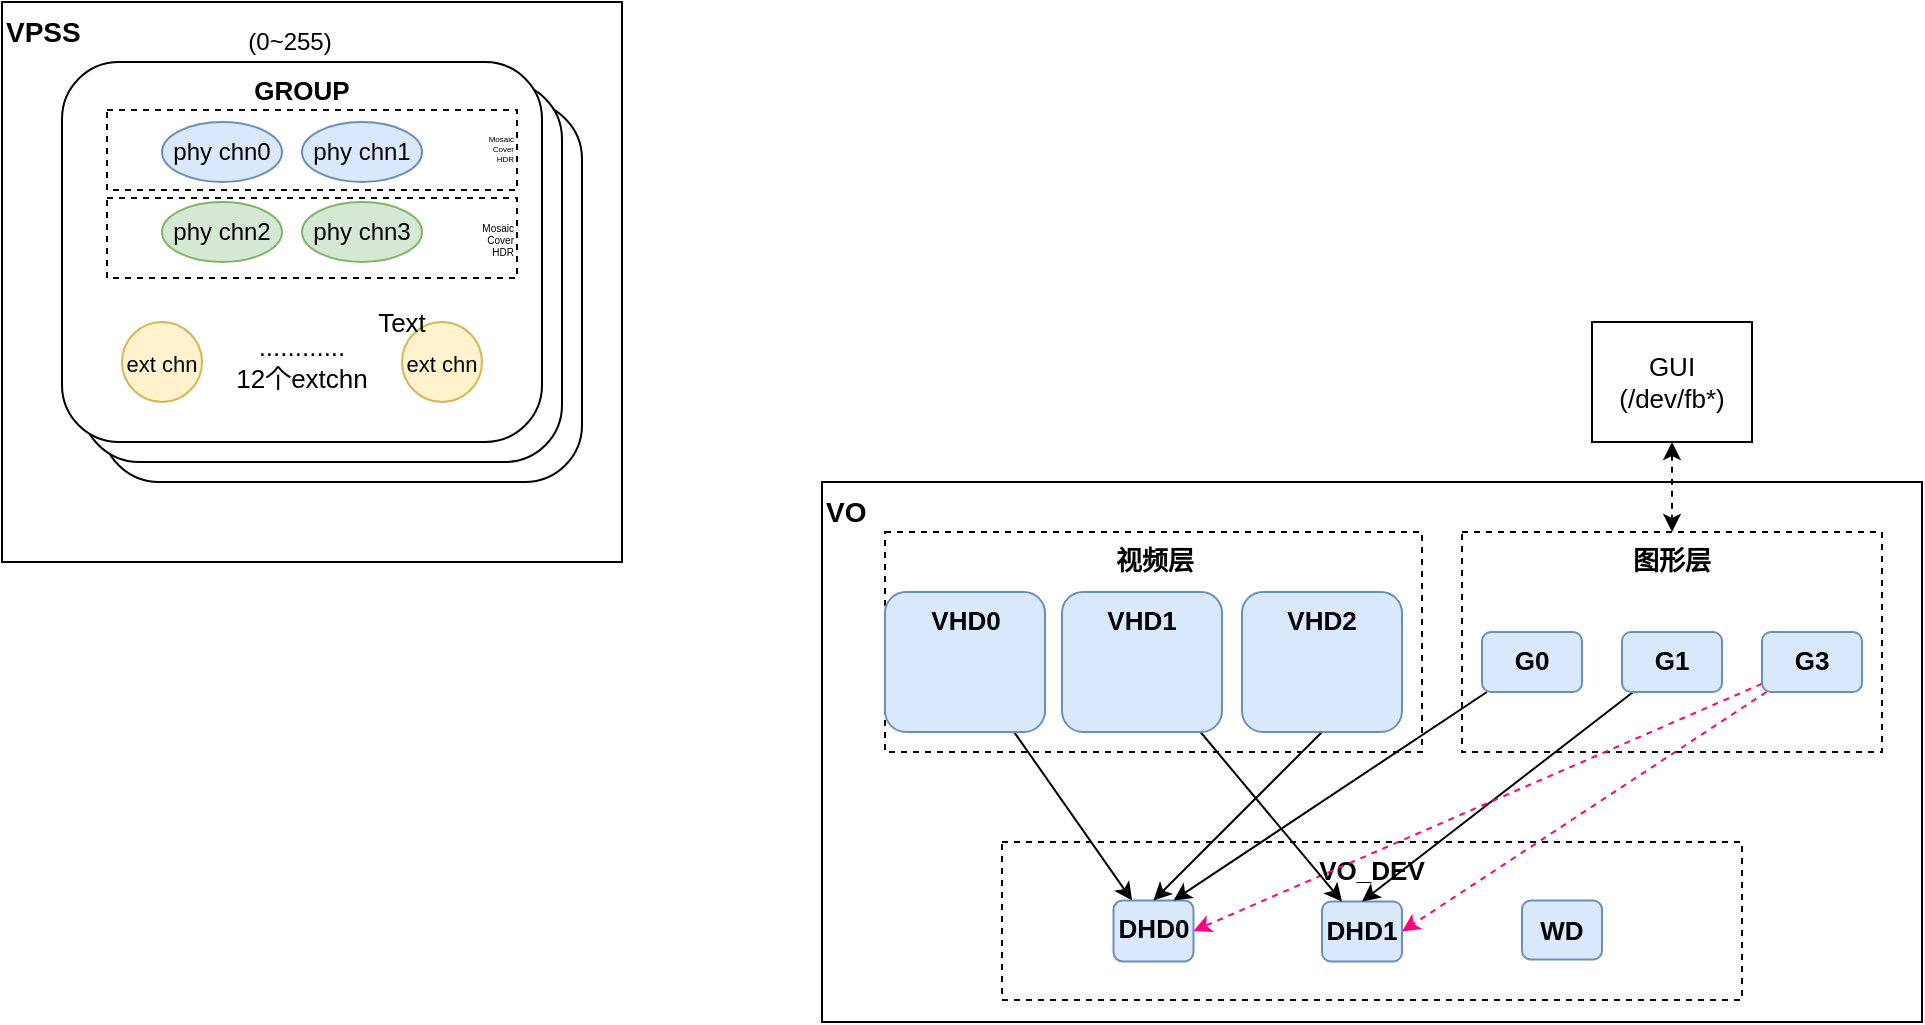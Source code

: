 <mxfile version="13.6.2" type="github">
  <diagram id="9_gmzhCpPDqssE4yvcd8" name="Page-1">
    <mxGraphModel dx="813" dy="435" grid="1" gridSize="10" guides="1" tooltips="1" connect="1" arrows="1" fold="1" page="1" pageScale="1" pageWidth="827" pageHeight="1169" math="0" shadow="0">
      <root>
        <mxCell id="0" />
        <mxCell id="1" parent="0" />
        <mxCell id="-ScfMJ13ZqfuD61gXW52-28" value="VO" style="rounded=0;whiteSpace=wrap;html=1;horizontal=1;verticalAlign=top;align=left;fontStyle=1;fontSize=14;" vertex="1" parent="1">
          <mxGeometry x="700" y="450" width="550" height="270" as="geometry" />
        </mxCell>
        <mxCell id="-ScfMJ13ZqfuD61gXW52-31" value="VO_DEV" style="text;html=1;fillColor=none;align=center;verticalAlign=top;whiteSpace=wrap;rounded=0;dashed=1;fontSize=13;strokeColor=#000000;fontStyle=1" vertex="1" parent="1">
          <mxGeometry x="790" y="630" width="370" height="79" as="geometry" />
        </mxCell>
        <mxCell id="-ScfMJ13ZqfuD61gXW52-1" value="VPSS" style="rounded=0;whiteSpace=wrap;html=1;horizontal=1;verticalAlign=top;align=left;fontStyle=1;fontSize=14;" vertex="1" parent="1">
          <mxGeometry x="290" y="210" width="310" height="280" as="geometry" />
        </mxCell>
        <mxCell id="-ScfMJ13ZqfuD61gXW52-24" value="GROUP" style="rounded=1;whiteSpace=wrap;html=1;align=center;verticalAlign=top;fontStyle=1;fontSize=13;" vertex="1" parent="1">
          <mxGeometry x="340" y="260" width="240" height="190" as="geometry" />
        </mxCell>
        <mxCell id="-ScfMJ13ZqfuD61gXW52-22" value="GROUP" style="rounded=1;whiteSpace=wrap;html=1;align=center;verticalAlign=top;fontStyle=1;fontSize=13;" vertex="1" parent="1">
          <mxGeometry x="330" y="250" width="240" height="190" as="geometry" />
        </mxCell>
        <mxCell id="-ScfMJ13ZqfuD61gXW52-4" value="GROUP" style="rounded=1;whiteSpace=wrap;html=1;align=center;verticalAlign=top;fontStyle=1;fontSize=13;" vertex="1" parent="1">
          <mxGeometry x="320" y="240" width="240" height="190" as="geometry" />
        </mxCell>
        <mxCell id="-ScfMJ13ZqfuD61gXW52-5" value="(0~255)" style="text;html=1;strokeColor=none;fillColor=none;align=center;verticalAlign=middle;whiteSpace=wrap;rounded=0;" vertex="1" parent="1">
          <mxGeometry x="414" y="220" width="40" height="20" as="geometry" />
        </mxCell>
        <mxCell id="-ScfMJ13ZqfuD61gXW52-6" value="phy chn0" style="ellipse;whiteSpace=wrap;html=1;align=center;fillColor=#dae8fc;strokeColor=#6c8ebf;" vertex="1" parent="1">
          <mxGeometry x="370" y="270" width="60" height="30" as="geometry" />
        </mxCell>
        <mxCell id="-ScfMJ13ZqfuD61gXW52-16" value="&lt;font style=&quot;font-size: 11px&quot;&gt;ext chn&lt;/font&gt;" style="ellipse;whiteSpace=wrap;html=1;aspect=fixed;fontSize=13;align=center;fillColor=#fff2cc;strokeColor=#d6b656;" vertex="1" parent="1">
          <mxGeometry x="350" y="370" width="40" height="40" as="geometry" />
        </mxCell>
        <mxCell id="-ScfMJ13ZqfuD61gXW52-17" value="phy chn2" style="ellipse;whiteSpace=wrap;html=1;align=center;fillColor=#d5e8d4;strokeColor=#82b366;" vertex="1" parent="1">
          <mxGeometry x="370" y="310" width="60" height="30" as="geometry" />
        </mxCell>
        <mxCell id="-ScfMJ13ZqfuD61gXW52-18" value="phy chn3" style="ellipse;whiteSpace=wrap;html=1;align=center;fillColor=#d5e8d4;strokeColor=#82b366;" vertex="1" parent="1">
          <mxGeometry x="440" y="310" width="60" height="30" as="geometry" />
        </mxCell>
        <mxCell id="-ScfMJ13ZqfuD61gXW52-19" value="phy chn1" style="ellipse;whiteSpace=wrap;html=1;align=center;fillColor=#dae8fc;strokeColor=#6c8ebf;" vertex="1" parent="1">
          <mxGeometry x="440" y="270" width="60" height="30" as="geometry" />
        </mxCell>
        <mxCell id="-ScfMJ13ZqfuD61gXW52-20" value="&lt;font style=&quot;font-size: 11px&quot;&gt;ext chn&lt;/font&gt;" style="ellipse;whiteSpace=wrap;html=1;aspect=fixed;fontSize=13;align=center;fillColor=#fff2cc;strokeColor=#d6b656;" vertex="1" parent="1">
          <mxGeometry x="490" y="370" width="40" height="40" as="geometry" />
        </mxCell>
        <mxCell id="-ScfMJ13ZqfuD61gXW52-21" value="............&lt;br&gt;12个extchn" style="text;html=1;strokeColor=none;fillColor=none;align=center;verticalAlign=middle;whiteSpace=wrap;rounded=0;fontSize=13;" vertex="1" parent="1">
          <mxGeometry x="397" y="380" width="86" height="20" as="geometry" />
        </mxCell>
        <mxCell id="-ScfMJ13ZqfuD61gXW52-25" value="Text" style="text;html=1;strokeColor=none;fillColor=none;align=center;verticalAlign=middle;whiteSpace=wrap;rounded=0;fontSize=13;" vertex="1" parent="1">
          <mxGeometry x="470" y="360" width="40" height="20" as="geometry" />
        </mxCell>
        <mxCell id="-ScfMJ13ZqfuD61gXW52-26" value="Mosaic&lt;br style=&quot;font-size: 4px;&quot;&gt;Cover&lt;br style=&quot;font-size: 4px;&quot;&gt;HDR" style="text;html=1;fillColor=none;align=right;verticalAlign=middle;whiteSpace=wrap;rounded=0;fontSize=4;strokeColor=#000000;dashed=1;" vertex="1" parent="1">
          <mxGeometry x="342.5" y="264" width="205" height="40" as="geometry" />
        </mxCell>
        <mxCell id="-ScfMJ13ZqfuD61gXW52-27" value="Mosaic&lt;br&gt;Cover&lt;br&gt;HDR" style="text;html=1;fillColor=none;align=right;verticalAlign=middle;whiteSpace=wrap;rounded=0;fontSize=5;strokeColor=#000000;dashed=1;" vertex="1" parent="1">
          <mxGeometry x="342.5" y="308" width="205" height="40" as="geometry" />
        </mxCell>
        <mxCell id="-ScfMJ13ZqfuD61gXW52-29" value="DHD0" style="rounded=1;whiteSpace=wrap;html=1;align=center;verticalAlign=top;fontStyle=1;fontSize=13;fillColor=#dae8fc;strokeColor=#6c8ebf;" vertex="1" parent="1">
          <mxGeometry x="845.75" y="659.25" width="40" height="30.5" as="geometry" />
        </mxCell>
        <mxCell id="-ScfMJ13ZqfuD61gXW52-30" value="DHD1" style="rounded=1;whiteSpace=wrap;html=1;align=center;verticalAlign=top;fontStyle=1;fontSize=13;fillColor=#dae8fc;strokeColor=#6c8ebf;" vertex="1" parent="1">
          <mxGeometry x="950" y="659.75" width="40" height="30" as="geometry" />
        </mxCell>
        <mxCell id="-ScfMJ13ZqfuD61gXW52-32" value="视频层" style="text;html=1;fillColor=none;align=center;verticalAlign=top;whiteSpace=wrap;rounded=0;dashed=1;fontSize=13;strokeColor=#000000;fontStyle=1" vertex="1" parent="1">
          <mxGeometry x="731.5" y="475" width="268.5" height="110" as="geometry" />
        </mxCell>
        <mxCell id="-ScfMJ13ZqfuD61gXW52-43" value="" style="rounded=0;orthogonalLoop=1;jettySize=auto;html=1;fontSize=13;" edge="1" parent="1" source="-ScfMJ13ZqfuD61gXW52-33" target="-ScfMJ13ZqfuD61gXW52-29">
          <mxGeometry relative="1" as="geometry" />
        </mxCell>
        <mxCell id="-ScfMJ13ZqfuD61gXW52-33" value="VHD0" style="rounded=1;whiteSpace=wrap;html=1;align=center;verticalAlign=top;fontStyle=1;fontSize=13;fillColor=#dae8fc;strokeColor=#6c8ebf;" vertex="1" parent="1">
          <mxGeometry x="731.5" y="505" width="80" height="70" as="geometry" />
        </mxCell>
        <mxCell id="-ScfMJ13ZqfuD61gXW52-36" value="WD" style="rounded=1;whiteSpace=wrap;html=1;align=center;verticalAlign=middle;fontStyle=1;fontSize=13;fillColor=#dae8fc;strokeColor=#6c8ebf;horizontal=1;" vertex="1" parent="1">
          <mxGeometry x="1050" y="659.25" width="40" height="29.5" as="geometry" />
        </mxCell>
        <mxCell id="-ScfMJ13ZqfuD61gXW52-37" value="图形层" style="text;html=1;fillColor=none;align=center;verticalAlign=top;whiteSpace=wrap;rounded=0;dashed=1;fontSize=13;strokeColor=#000000;fontStyle=1" vertex="1" parent="1">
          <mxGeometry x="1020" y="475" width="210" height="110" as="geometry" />
        </mxCell>
        <mxCell id="-ScfMJ13ZqfuD61gXW52-45" value="" style="edgeStyle=none;rounded=0;orthogonalLoop=1;jettySize=auto;html=1;fontSize=13;entryX=0.75;entryY=0;entryDx=0;entryDy=0;" edge="1" parent="1" source="-ScfMJ13ZqfuD61gXW52-38" target="-ScfMJ13ZqfuD61gXW52-29">
          <mxGeometry relative="1" as="geometry" />
        </mxCell>
        <mxCell id="-ScfMJ13ZqfuD61gXW52-38" value="G0" style="rounded=1;whiteSpace=wrap;html=1;align=center;verticalAlign=top;fontStyle=1;fontSize=13;fillColor=#dae8fc;strokeColor=#6c8ebf;" vertex="1" parent="1">
          <mxGeometry x="1030" y="525" width="50" height="30" as="geometry" />
        </mxCell>
        <mxCell id="-ScfMJ13ZqfuD61gXW52-47" style="edgeStyle=none;rounded=0;orthogonalLoop=1;jettySize=auto;html=1;entryX=0.5;entryY=0;entryDx=0;entryDy=0;fontSize=13;" edge="1" parent="1" source="-ScfMJ13ZqfuD61gXW52-39" target="-ScfMJ13ZqfuD61gXW52-30">
          <mxGeometry relative="1" as="geometry" />
        </mxCell>
        <mxCell id="-ScfMJ13ZqfuD61gXW52-39" value="G1" style="rounded=1;whiteSpace=wrap;html=1;align=center;verticalAlign=top;fontStyle=1;fontSize=13;fillColor=#dae8fc;strokeColor=#6c8ebf;" vertex="1" parent="1">
          <mxGeometry x="1100" y="525" width="50" height="30" as="geometry" />
        </mxCell>
        <mxCell id="-ScfMJ13ZqfuD61gXW52-48" style="edgeStyle=none;rounded=0;orthogonalLoop=1;jettySize=auto;html=1;entryX=1;entryY=0.5;entryDx=0;entryDy=0;fontSize=13;dashed=1;strokeColor=#FF0080;" edge="1" parent="1" source="-ScfMJ13ZqfuD61gXW52-40" target="-ScfMJ13ZqfuD61gXW52-30">
          <mxGeometry relative="1" as="geometry" />
        </mxCell>
        <mxCell id="-ScfMJ13ZqfuD61gXW52-49" style="edgeStyle=none;rounded=0;orthogonalLoop=1;jettySize=auto;html=1;entryX=1;entryY=0.5;entryDx=0;entryDy=0;dashed=1;strokeColor=#FF0080;fontSize=13;" edge="1" parent="1" source="-ScfMJ13ZqfuD61gXW52-40" target="-ScfMJ13ZqfuD61gXW52-29">
          <mxGeometry relative="1" as="geometry" />
        </mxCell>
        <mxCell id="-ScfMJ13ZqfuD61gXW52-40" value="G3" style="rounded=1;whiteSpace=wrap;html=1;align=center;verticalAlign=top;fontStyle=1;fontSize=13;fillColor=#dae8fc;strokeColor=#6c8ebf;" vertex="1" parent="1">
          <mxGeometry x="1170" y="525" width="50" height="30" as="geometry" />
        </mxCell>
        <mxCell id="-ScfMJ13ZqfuD61gXW52-46" value="" style="edgeStyle=none;rounded=0;orthogonalLoop=1;jettySize=auto;html=1;fontSize=13;entryX=0.25;entryY=0;entryDx=0;entryDy=0;" edge="1" parent="1" source="-ScfMJ13ZqfuD61gXW52-41" target="-ScfMJ13ZqfuD61gXW52-30">
          <mxGeometry relative="1" as="geometry" />
        </mxCell>
        <mxCell id="-ScfMJ13ZqfuD61gXW52-41" value="VHD1" style="rounded=1;whiteSpace=wrap;html=1;align=center;verticalAlign=top;fontStyle=1;fontSize=13;fillColor=#dae8fc;strokeColor=#6c8ebf;" vertex="1" parent="1">
          <mxGeometry x="820" y="505" width="80" height="70" as="geometry" />
        </mxCell>
        <mxCell id="-ScfMJ13ZqfuD61gXW52-44" value="" style="edgeStyle=none;rounded=0;orthogonalLoop=1;jettySize=auto;html=1;fontSize=13;entryX=0.5;entryY=0;entryDx=0;entryDy=0;exitX=0.5;exitY=1;exitDx=0;exitDy=0;" edge="1" parent="1" source="-ScfMJ13ZqfuD61gXW52-42" target="-ScfMJ13ZqfuD61gXW52-29">
          <mxGeometry relative="1" as="geometry" />
        </mxCell>
        <mxCell id="-ScfMJ13ZqfuD61gXW52-42" value="VHD2" style="rounded=1;whiteSpace=wrap;html=1;align=center;verticalAlign=top;fontStyle=1;fontSize=13;fillColor=#dae8fc;strokeColor=#6c8ebf;" vertex="1" parent="1">
          <mxGeometry x="910" y="505" width="80" height="70" as="geometry" />
        </mxCell>
        <mxCell id="-ScfMJ13ZqfuD61gXW52-51" style="edgeStyle=none;rounded=0;orthogonalLoop=1;jettySize=auto;html=1;entryX=0.5;entryY=0;entryDx=0;entryDy=0;dashed=1;fontSize=13;startArrow=classic;startFill=1;" edge="1" parent="1" source="-ScfMJ13ZqfuD61gXW52-50" target="-ScfMJ13ZqfuD61gXW52-37">
          <mxGeometry relative="1" as="geometry" />
        </mxCell>
        <mxCell id="-ScfMJ13ZqfuD61gXW52-50" value="GUI&lt;br&gt;(/dev/fb*)" style="rounded=0;whiteSpace=wrap;html=1;strokeColor=#000000;fontSize=13;align=center;" vertex="1" parent="1">
          <mxGeometry x="1085" y="370" width="80" height="60" as="geometry" />
        </mxCell>
      </root>
    </mxGraphModel>
  </diagram>
</mxfile>
